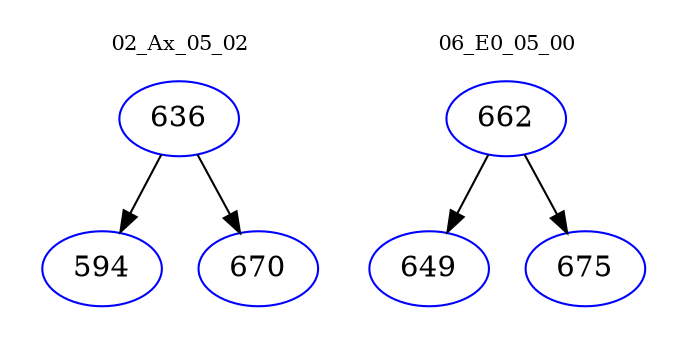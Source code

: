 digraph{
subgraph cluster_0 {
color = white
label = "02_Ax_05_02";
fontsize=10;
T0_636 [label="636", color="blue"]
T0_636 -> T0_594 [color="black"]
T0_594 [label="594", color="blue"]
T0_636 -> T0_670 [color="black"]
T0_670 [label="670", color="blue"]
}
subgraph cluster_1 {
color = white
label = "06_E0_05_00";
fontsize=10;
T1_662 [label="662", color="blue"]
T1_662 -> T1_649 [color="black"]
T1_649 [label="649", color="blue"]
T1_662 -> T1_675 [color="black"]
T1_675 [label="675", color="blue"]
}
}
